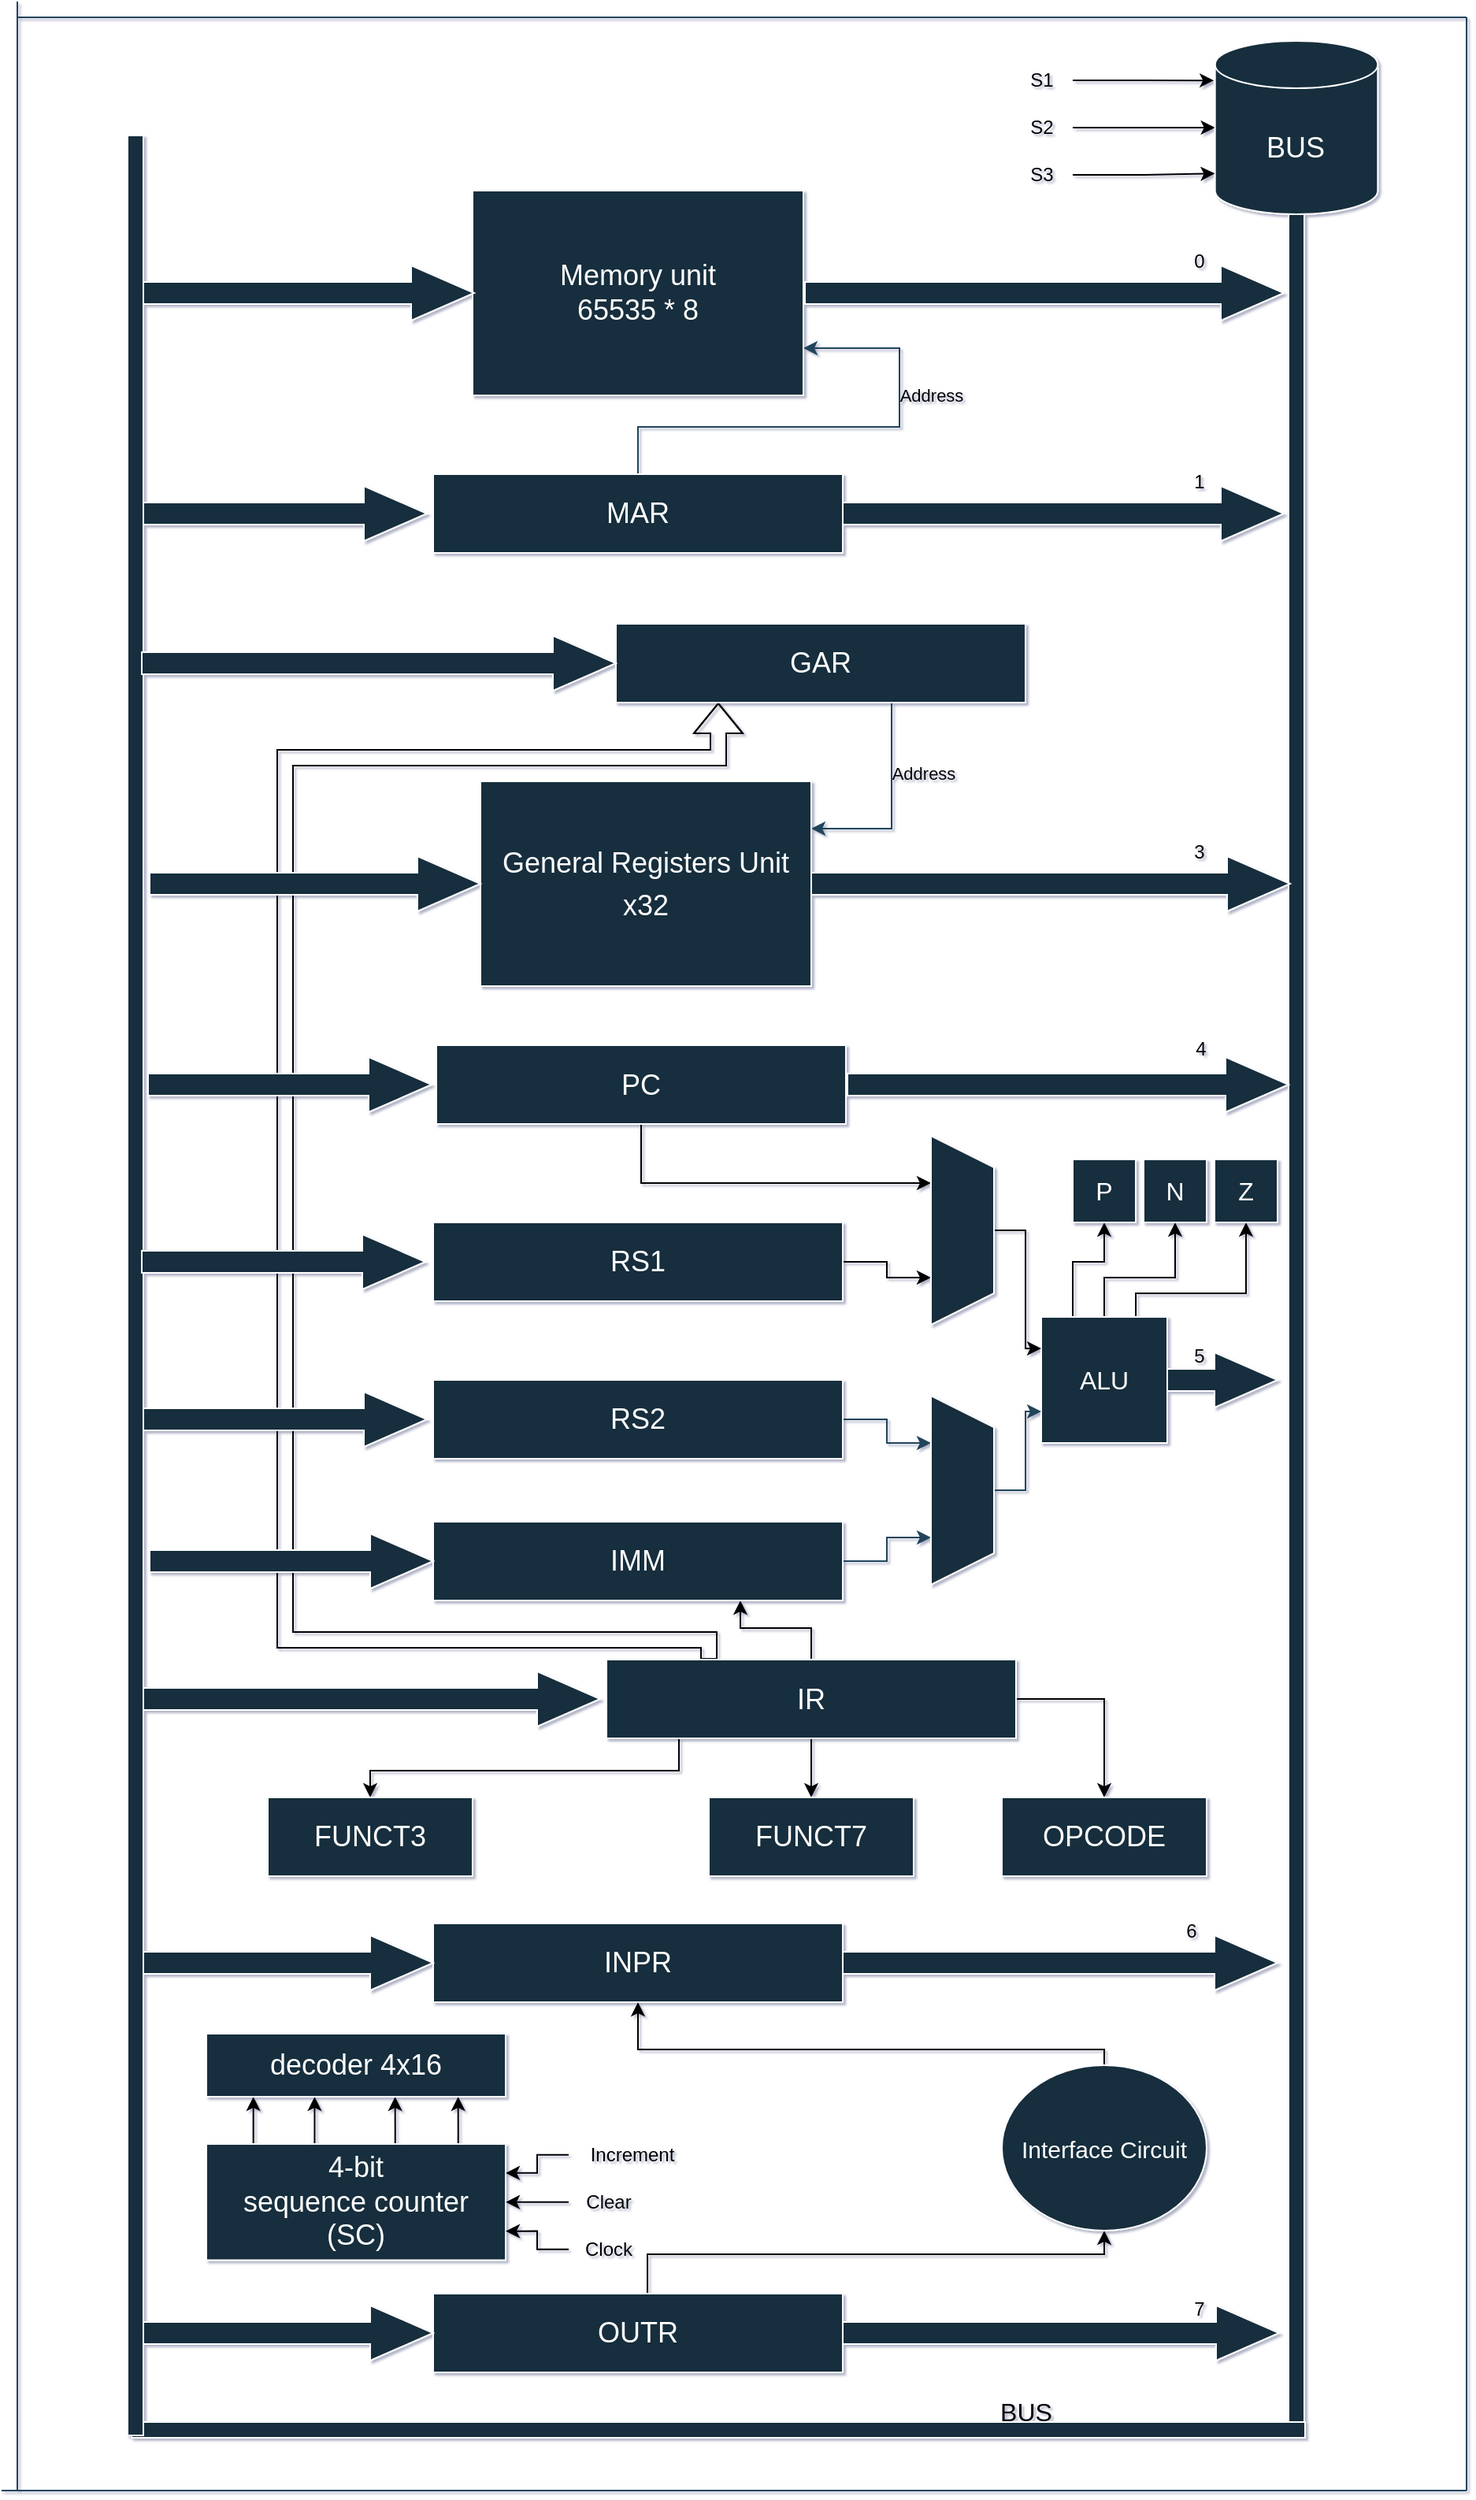 <mxfile version="27.0.6">
  <diagram name="Page-1" id="zMtw91ButQq-_RUwULKP">
    <mxGraphModel dx="2084" dy="1124" grid="1" gridSize="10" guides="1" tooltips="1" connect="1" arrows="1" fold="1" page="1" pageScale="1" pageWidth="827" pageHeight="1169" background="light-dark(#FFFFFF,#000000)" math="0" shadow="1" adaptiveColors="simple">
      <root>
        <mxCell id="0" />
        <mxCell id="1" parent="0" />
        <mxCell id="3Xr7Yztr4hI3ZwO242Rs-13" value="&lt;font style=&quot;font-size: 18px;&quot;&gt;Memory unit&lt;/font&gt;&lt;div&gt;&lt;font style=&quot;font-size: 18px;&quot;&gt;65535 * 8&lt;/font&gt;&lt;/div&gt;" style="rounded=0;whiteSpace=wrap;html=1;fillStyle=auto;labelBackgroundColor=none;fillColor=#182E3E;strokeColor=#FFFFFF;fontColor=#FFFFFF;" parent="1" vertex="1">
          <mxGeometry x="329" y="120" width="210" height="130" as="geometry" />
        </mxCell>
        <mxCell id="3Xr7Yztr4hI3ZwO242Rs-69" value="" style="edgeStyle=orthogonalEdgeStyle;rounded=0;orthogonalLoop=1;jettySize=auto;html=1;labelBackgroundColor=none;fontColor=default;strokeColor=#23445D;" parent="1" source="3Xr7Yztr4hI3ZwO242Rs-14" target="3Xr7Yztr4hI3ZwO242Rs-13" edge="1">
          <mxGeometry relative="1" as="geometry">
            <Array as="points">
              <mxPoint x="434" y="270" />
              <mxPoint x="600" y="270" />
              <mxPoint x="600" y="220" />
            </Array>
          </mxGeometry>
        </mxCell>
        <mxCell id="3Xr7Yztr4hI3ZwO242Rs-70" value="Address" style="edgeLabel;html=1;align=center;verticalAlign=middle;resizable=0;points=[];labelBackgroundColor=none;rounded=0;fontColor=light-dark(#000000, #121212);" parent="3Xr7Yztr4hI3ZwO242Rs-69" vertex="1" connectable="0">
          <mxGeometry x="0.455" y="2" relative="1" as="geometry">
            <mxPoint x="22" y="7" as="offset" />
          </mxGeometry>
        </mxCell>
        <mxCell id="3Xr7Yztr4hI3ZwO242Rs-14" value="&lt;font style=&quot;font-size: 18px;&quot;&gt;MAR&lt;/font&gt;" style="rounded=0;whiteSpace=wrap;html=1;labelBackgroundColor=none;fillColor=#182E3E;strokeColor=#FFFFFF;fontColor=#FFFFFF;" parent="1" vertex="1">
          <mxGeometry x="304" y="300" width="260" height="50" as="geometry" />
        </mxCell>
        <mxCell id="axf-uOj5ak__-VpBUpMi-20" style="edgeStyle=orthogonalEdgeStyle;rounded=0;orthogonalLoop=1;jettySize=auto;html=1;entryX=0.25;entryY=1;entryDx=0;entryDy=0;" parent="1" source="3Xr7Yztr4hI3ZwO242Rs-17" target="axf-uOj5ak__-VpBUpMi-19" edge="1">
          <mxGeometry relative="1" as="geometry">
            <Array as="points">
              <mxPoint x="436" y="750" />
            </Array>
          </mxGeometry>
        </mxCell>
        <mxCell id="3Xr7Yztr4hI3ZwO242Rs-17" value="&lt;font style=&quot;font-size: 18px;&quot;&gt;PC&lt;/font&gt;" style="rounded=0;whiteSpace=wrap;html=1;labelBackgroundColor=none;fillColor=#182E3E;strokeColor=#FFFFFF;fontColor=#FFFFFF;" parent="1" vertex="1">
          <mxGeometry x="306" y="662.5" width="260" height="50" as="geometry" />
        </mxCell>
        <mxCell id="ulZsRQke4o-UjUVJtsJr-6" style="edgeStyle=orthogonalEdgeStyle;rounded=0;orthogonalLoop=1;jettySize=auto;html=1;entryX=0.5;entryY=0;entryDx=0;entryDy=0;" edge="1" parent="1" source="3Xr7Yztr4hI3ZwO242Rs-18" target="axf-uOj5ak__-VpBUpMi-10">
          <mxGeometry relative="1" as="geometry">
            <Array as="points">
              <mxPoint x="730" y="1077" />
            </Array>
          </mxGeometry>
        </mxCell>
        <mxCell id="ulZsRQke4o-UjUVJtsJr-7" style="edgeStyle=orthogonalEdgeStyle;rounded=0;orthogonalLoop=1;jettySize=auto;html=1;entryX=0.5;entryY=0;entryDx=0;entryDy=0;" edge="1" parent="1" source="3Xr7Yztr4hI3ZwO242Rs-18" target="axf-uOj5ak__-VpBUpMi-16">
          <mxGeometry relative="1" as="geometry" />
        </mxCell>
        <mxCell id="ulZsRQke4o-UjUVJtsJr-8" style="edgeStyle=orthogonalEdgeStyle;rounded=0;orthogonalLoop=1;jettySize=auto;html=1;entryX=0.5;entryY=0;entryDx=0;entryDy=0;" edge="1" parent="1" source="3Xr7Yztr4hI3ZwO242Rs-18" target="axf-uOj5ak__-VpBUpMi-13">
          <mxGeometry relative="1" as="geometry">
            <Array as="points">
              <mxPoint x="460" y="1123" />
              <mxPoint x="264" y="1123" />
            </Array>
          </mxGeometry>
        </mxCell>
        <mxCell id="ulZsRQke4o-UjUVJtsJr-9" style="edgeStyle=orthogonalEdgeStyle;shape=flexArrow;rounded=0;orthogonalLoop=1;jettySize=auto;html=1;exitX=0.25;exitY=0;exitDx=0;exitDy=0;entryX=0.25;entryY=1;entryDx=0;entryDy=0;" edge="1" parent="1" source="3Xr7Yztr4hI3ZwO242Rs-18" target="3Xr7Yztr4hI3ZwO242Rs-19">
          <mxGeometry relative="1" as="geometry">
            <Array as="points">
              <mxPoint x="479" y="1040" />
              <mxPoint x="210" y="1040" />
              <mxPoint x="210" y="480" />
              <mxPoint x="485" y="480" />
            </Array>
          </mxGeometry>
        </mxCell>
        <mxCell id="ulZsRQke4o-UjUVJtsJr-10" style="edgeStyle=orthogonalEdgeStyle;rounded=0;orthogonalLoop=1;jettySize=auto;html=1;entryX=0.75;entryY=1;entryDx=0;entryDy=0;" edge="1" parent="1" source="3Xr7Yztr4hI3ZwO242Rs-18" target="3Xr7Yztr4hI3ZwO242Rs-28">
          <mxGeometry relative="1" as="geometry" />
        </mxCell>
        <mxCell id="3Xr7Yztr4hI3ZwO242Rs-18" value="&lt;font style=&quot;font-size: 18px;&quot;&gt;IR&lt;/font&gt;" style="rounded=0;whiteSpace=wrap;html=1;labelBackgroundColor=none;fillColor=#182E3E;strokeColor=#FFFFFF;fontColor=#FFFFFF;" parent="1" vertex="1">
          <mxGeometry x="414" y="1052.5" width="260" height="50" as="geometry" />
        </mxCell>
        <mxCell id="3Xr7Yztr4hI3ZwO242Rs-71" value="" style="edgeStyle=orthogonalEdgeStyle;rounded=0;orthogonalLoop=1;jettySize=auto;html=1;labelBackgroundColor=none;fontColor=default;strokeColor=#23445D;" parent="1" source="3Xr7Yztr4hI3ZwO242Rs-19" target="3Xr7Yztr4hI3ZwO242Rs-20" edge="1">
          <mxGeometry relative="1" as="geometry">
            <Array as="points">
              <mxPoint x="595" y="525" />
            </Array>
          </mxGeometry>
        </mxCell>
        <mxCell id="3Xr7Yztr4hI3ZwO242Rs-72" value="Address" style="edgeLabel;html=1;align=center;verticalAlign=middle;resizable=0;points=[];labelBackgroundColor=none;rounded=0;fontColor=light-dark(#000000, #121212);" parent="3Xr7Yztr4hI3ZwO242Rs-71" vertex="1" connectable="0">
          <mxGeometry x="0.417" y="-2" relative="1" as="geometry">
            <mxPoint x="33" y="-33" as="offset" />
          </mxGeometry>
        </mxCell>
        <mxCell id="3Xr7Yztr4hI3ZwO242Rs-19" value="&lt;span style=&quot;font-size: 18px;&quot;&gt;GAR&lt;/span&gt;" style="rounded=0;whiteSpace=wrap;html=1;labelBackgroundColor=none;fillColor=#182E3E;strokeColor=#FFFFFF;fontColor=#FFFFFF;" parent="1" vertex="1">
          <mxGeometry x="420" y="395" width="260" height="50" as="geometry" />
        </mxCell>
        <mxCell id="3Xr7Yztr4hI3ZwO242Rs-20" value="&lt;div style=&quot;line-height: 150%;&quot;&gt;&lt;span style=&quot;font-size: 18px; line-height: 150%;&quot;&gt;General Registers Unit&lt;/span&gt;&lt;div&gt;&lt;span style=&quot;font-size: 18px; line-height: 150%;&quot;&gt;x32&lt;/span&gt;&lt;/div&gt;&lt;/div&gt;" style="rounded=0;whiteSpace=wrap;html=1;fillStyle=auto;labelBackgroundColor=none;fillColor=#182E3E;strokeColor=#FFFFFF;fontColor=#FFFFFF;" parent="1" vertex="1">
          <mxGeometry x="334" y="495" width="210" height="130" as="geometry" />
        </mxCell>
        <mxCell id="axf-uOj5ak__-VpBUpMi-21" style="edgeStyle=orthogonalEdgeStyle;rounded=0;orthogonalLoop=1;jettySize=auto;html=1;entryX=0.75;entryY=1;entryDx=0;entryDy=0;" parent="1" source="3Xr7Yztr4hI3ZwO242Rs-26" target="axf-uOj5ak__-VpBUpMi-19" edge="1">
          <mxGeometry relative="1" as="geometry" />
        </mxCell>
        <mxCell id="3Xr7Yztr4hI3ZwO242Rs-26" value="&lt;font style=&quot;font-size: 18px;&quot;&gt;RS1&lt;/font&gt;" style="rounded=0;whiteSpace=wrap;html=1;labelBackgroundColor=none;fillColor=#182E3E;strokeColor=#FFFFFF;fontColor=#FFFFFF;" parent="1" vertex="1">
          <mxGeometry x="304" y="775" width="260" height="50" as="geometry" />
        </mxCell>
        <mxCell id="3Xr7Yztr4hI3ZwO242Rs-38" style="edgeStyle=orthogonalEdgeStyle;rounded=0;orthogonalLoop=1;jettySize=auto;html=1;entryX=0.25;entryY=1;entryDx=0;entryDy=0;labelBackgroundColor=none;fontColor=default;strokeColor=#23445D;" parent="1" source="3Xr7Yztr4hI3ZwO242Rs-27" target="3Xr7Yztr4hI3ZwO242Rs-34" edge="1">
          <mxGeometry relative="1" as="geometry" />
        </mxCell>
        <mxCell id="3Xr7Yztr4hI3ZwO242Rs-27" value="&lt;font style=&quot;font-size: 18px;&quot;&gt;RS2&lt;/font&gt;" style="rounded=0;whiteSpace=wrap;html=1;labelBackgroundColor=none;fillColor=#182E3E;strokeColor=#FFFFFF;fontColor=#FFFFFF;" parent="1" vertex="1">
          <mxGeometry x="304" y="875" width="260" height="50" as="geometry" />
        </mxCell>
        <mxCell id="3Xr7Yztr4hI3ZwO242Rs-37" style="edgeStyle=orthogonalEdgeStyle;rounded=0;orthogonalLoop=1;jettySize=auto;html=1;entryX=0.75;entryY=1;entryDx=0;entryDy=0;labelBackgroundColor=none;fontColor=default;strokeColor=#23445D;" parent="1" source="3Xr7Yztr4hI3ZwO242Rs-28" target="3Xr7Yztr4hI3ZwO242Rs-34" edge="1">
          <mxGeometry relative="1" as="geometry" />
        </mxCell>
        <mxCell id="3Xr7Yztr4hI3ZwO242Rs-28" value="&lt;font style=&quot;font-size: 18px;&quot;&gt;IMM&lt;/font&gt;" style="rounded=0;whiteSpace=wrap;html=1;labelBackgroundColor=none;fillColor=#182E3E;strokeColor=#FFFFFF;fontColor=#FFFFFF;" parent="1" vertex="1">
          <mxGeometry x="304" y="965" width="260" height="50" as="geometry" />
        </mxCell>
        <mxCell id="axf-uOj5ak__-VpBUpMi-23" style="edgeStyle=orthogonalEdgeStyle;rounded=0;orthogonalLoop=1;jettySize=auto;html=1;entryX=0.5;entryY=1;entryDx=0;entryDy=0;" parent="1" source="3Xr7Yztr4hI3ZwO242Rs-29" target="3Xr7Yztr4hI3ZwO242Rs-102" edge="1">
          <mxGeometry relative="1" as="geometry">
            <Array as="points">
              <mxPoint x="730" y="810" />
              <mxPoint x="775" y="810" />
            </Array>
          </mxGeometry>
        </mxCell>
        <mxCell id="axf-uOj5ak__-VpBUpMi-24" style="edgeStyle=orthogonalEdgeStyle;rounded=0;orthogonalLoop=1;jettySize=auto;html=1;exitX=0.25;exitY=0;exitDx=0;exitDy=0;entryX=0.5;entryY=1;entryDx=0;entryDy=0;" parent="1" source="3Xr7Yztr4hI3ZwO242Rs-29" target="3Xr7Yztr4hI3ZwO242Rs-101" edge="1">
          <mxGeometry relative="1" as="geometry">
            <Array as="points">
              <mxPoint x="710" y="800" />
              <mxPoint x="730" y="800" />
            </Array>
          </mxGeometry>
        </mxCell>
        <mxCell id="axf-uOj5ak__-VpBUpMi-25" style="edgeStyle=orthogonalEdgeStyle;rounded=0;orthogonalLoop=1;jettySize=auto;html=1;exitX=0.75;exitY=0;exitDx=0;exitDy=0;entryX=0.5;entryY=1;entryDx=0;entryDy=0;" parent="1" source="3Xr7Yztr4hI3ZwO242Rs-29" target="3Xr7Yztr4hI3ZwO242Rs-103" edge="1">
          <mxGeometry relative="1" as="geometry">
            <Array as="points">
              <mxPoint x="750" y="820" />
              <mxPoint x="820" y="820" />
            </Array>
          </mxGeometry>
        </mxCell>
        <mxCell id="3Xr7Yztr4hI3ZwO242Rs-29" value="&lt;font style=&quot;font-size: 16px;&quot;&gt;ALU&lt;/font&gt;" style="whiteSpace=wrap;html=1;aspect=fixed;labelBackgroundColor=none;rounded=0;fillColor=#182E3E;strokeColor=#FFFFFF;fontColor=#FFFFFF;" parent="1" vertex="1">
          <mxGeometry x="690" y="835" width="80" height="80" as="geometry" />
        </mxCell>
        <mxCell id="3Xr7Yztr4hI3ZwO242Rs-35" style="edgeStyle=orthogonalEdgeStyle;rounded=0;orthogonalLoop=1;jettySize=auto;html=1;entryX=0;entryY=0.75;entryDx=0;entryDy=0;labelBackgroundColor=none;fontColor=default;strokeColor=#23445D;" parent="1" source="3Xr7Yztr4hI3ZwO242Rs-34" target="3Xr7Yztr4hI3ZwO242Rs-29" edge="1">
          <mxGeometry relative="1" as="geometry" />
        </mxCell>
        <mxCell id="3Xr7Yztr4hI3ZwO242Rs-34" value="" style="shape=trapezoid;perimeter=trapezoidPerimeter;whiteSpace=wrap;html=1;fixedSize=1;rotation=90;labelBackgroundColor=none;rounded=0;fillColor=#182E3E;strokeColor=#FFFFFF;fontColor=#FFFFFF;" parent="1" vertex="1">
          <mxGeometry x="580" y="925" width="120" height="40" as="geometry" />
        </mxCell>
        <mxCell id="3Xr7Yztr4hI3ZwO242Rs-50" value="" style="html=1;points=[[0,0,0,0,5],[0,1,0,0,-5],[1,0,0,0,5],[1,1,0,0,-5]];perimeter=orthogonalPerimeter;outlineConnect=0;targetShapes=umlLifeline;portConstraint=eastwest;newEdgeStyle={&quot;curved&quot;:0,&quot;rounded&quot;:0};labelBackgroundColor=none;rounded=0;fillColor=#182E3E;strokeColor=#FFFFFF;fontColor=#FFFFFF;" parent="1" vertex="1">
          <mxGeometry x="847" y="80" width="10" height="1460" as="geometry" />
        </mxCell>
        <mxCell id="3Xr7Yztr4hI3ZwO242Rs-53" value="" style="html=1;points=[[0,0,0,0,5],[0,1,0,0,-5],[1,0,0,0,5],[1,1,0,0,-5]];perimeter=orthogonalPerimeter;outlineConnect=0;targetShapes=umlLifeline;portConstraint=eastwest;newEdgeStyle={&quot;curved&quot;:0,&quot;rounded&quot;:0};rotation=90;labelBackgroundColor=none;rounded=0;fillColor=#182E3E;strokeColor=#FFFFFF;fontColor=#FFFFFF;" parent="1" vertex="1">
          <mxGeometry x="480" y="1169" width="10" height="745" as="geometry" />
        </mxCell>
        <mxCell id="3Xr7Yztr4hI3ZwO242Rs-54" value="" style="html=1;points=[[0,0,0,0,5],[0,1,0,0,-5],[1,0,0,0,5],[1,1,0,0,-5]];perimeter=orthogonalPerimeter;outlineConnect=0;targetShapes=umlLifeline;portConstraint=eastwest;newEdgeStyle={&quot;curved&quot;:0,&quot;rounded&quot;:0};labelBackgroundColor=none;rounded=0;fillColor=#182E3E;strokeColor=#FFFFFF;fontColor=#FFFFFF;" parent="1" vertex="1">
          <mxGeometry x="110" y="85" width="10" height="1460" as="geometry" />
        </mxCell>
        <mxCell id="3Xr7Yztr4hI3ZwO242Rs-59" value="" style="html=1;shadow=0;dashed=0;align=center;verticalAlign=middle;shape=mxgraph.arrows2.arrow;dy=0.6;dx=40;notch=0;labelBackgroundColor=none;rounded=0;fillColor=#182E3E;strokeColor=#FFFFFF;fontColor=#FFFFFF;" parent="1" vertex="1">
          <mxGeometry x="564" y="307.5" width="280" height="35" as="geometry" />
        </mxCell>
        <mxCell id="3Xr7Yztr4hI3ZwO242Rs-60" value="" style="html=1;shadow=0;dashed=0;align=center;verticalAlign=middle;shape=mxgraph.arrows2.arrow;dy=0.6;dx=40;notch=0;labelBackgroundColor=none;rounded=0;fillColor=#182E3E;strokeColor=#FFFFFF;fontColor=#FFFFFF;" parent="1" vertex="1">
          <mxGeometry x="567" y="670" width="280" height="35" as="geometry" />
        </mxCell>
        <mxCell id="3Xr7Yztr4hI3ZwO242Rs-63" value="" style="html=1;shadow=0;dashed=0;align=center;verticalAlign=middle;shape=mxgraph.arrows2.arrow;dy=0.6;dx=40;notch=0;textShadow=0;labelBackgroundColor=none;rounded=0;fillColor=#182E3E;strokeColor=#FFFFFF;fontColor=#FFFFFF;" parent="1" vertex="1">
          <mxGeometry x="544" y="542.5" width="304" height="35" as="geometry" />
        </mxCell>
        <mxCell id="3Xr7Yztr4hI3ZwO242Rs-64" value="" style="html=1;shadow=0;dashed=0;align=center;verticalAlign=middle;shape=mxgraph.arrows2.arrow;dy=0.6;dx=40;notch=0;labelBackgroundColor=none;rounded=0;fillColor=#182E3E;strokeColor=#FFFFFF;fontColor=#FFFFFF;" parent="1" vertex="1">
          <mxGeometry x="540" y="167.5" width="304" height="35" as="geometry" />
        </mxCell>
        <mxCell id="3Xr7Yztr4hI3ZwO242Rs-68" value="" style="html=1;shadow=0;dashed=0;align=center;verticalAlign=middle;shape=mxgraph.arrows2.arrow;dy=0.6;dx=40;notch=0;textShadow=0;labelBackgroundColor=none;rounded=0;fillColor=#182E3E;strokeColor=#FFFFFF;fontColor=#FFFFFF;" parent="1" vertex="1">
          <mxGeometry x="770" y="857.5" width="70" height="35" as="geometry" />
        </mxCell>
        <mxCell id="3Xr7Yztr4hI3ZwO242Rs-73" value="" style="html=1;shadow=0;dashed=0;align=center;verticalAlign=middle;shape=mxgraph.arrows2.arrow;dy=0.6;dx=40;notch=0;labelBackgroundColor=none;rounded=0;fillColor=#182E3E;strokeColor=#FFFFFF;fontColor=#FFFFFF;" parent="1" vertex="1">
          <mxGeometry x="120" y="167.5" width="210" height="35" as="geometry" />
        </mxCell>
        <mxCell id="3Xr7Yztr4hI3ZwO242Rs-74" value="" style="html=1;shadow=0;dashed=0;align=center;verticalAlign=middle;shape=mxgraph.arrows2.arrow;dy=0.6;dx=40;notch=0;labelBackgroundColor=none;rounded=0;fillColor=#182E3E;strokeColor=#FFFFFF;fontColor=#FFFFFF;" parent="1" vertex="1">
          <mxGeometry x="120" y="307.5" width="180" height="35" as="geometry" />
        </mxCell>
        <mxCell id="3Xr7Yztr4hI3ZwO242Rs-75" value="" style="html=1;shadow=0;dashed=0;align=center;verticalAlign=middle;shape=mxgraph.arrows2.arrow;dy=0.6;dx=40;notch=0;labelBackgroundColor=none;rounded=0;fillColor=#182E3E;strokeColor=#FFFFFF;fontColor=#FFFFFF;" parent="1" vertex="1">
          <mxGeometry x="123" y="670" width="180" height="35" as="geometry" />
        </mxCell>
        <mxCell id="3Xr7Yztr4hI3ZwO242Rs-76" value="" style="html=1;shadow=0;dashed=0;align=center;verticalAlign=middle;shape=mxgraph.arrows2.arrow;dy=0.6;dx=40;notch=0;labelBackgroundColor=none;rounded=0;fillColor=#182E3E;strokeColor=#FFFFFF;fontColor=#FFFFFF;" parent="1" vertex="1">
          <mxGeometry x="120" y="1060" width="290" height="35" as="geometry" />
        </mxCell>
        <mxCell id="3Xr7Yztr4hI3ZwO242Rs-77" value="" style="html=1;shadow=0;dashed=0;align=center;verticalAlign=middle;shape=mxgraph.arrows2.arrow;dy=0.6;dx=40;notch=0;labelBackgroundColor=none;rounded=0;fillColor=#182E3E;strokeColor=#FFFFFF;fontColor=#FFFFFF;" parent="1" vertex="1">
          <mxGeometry x="119" y="402.5" width="301" height="35" as="geometry" />
        </mxCell>
        <mxCell id="3Xr7Yztr4hI3ZwO242Rs-78" value="" style="html=1;shadow=0;dashed=0;align=center;verticalAlign=middle;shape=mxgraph.arrows2.arrow;dy=0.6;dx=40;notch=0;labelBackgroundColor=none;rounded=0;fillColor=#182E3E;strokeColor=#FFFFFF;fontColor=#FFFFFF;" parent="1" vertex="1">
          <mxGeometry x="124" y="542.5" width="210" height="35" as="geometry" />
        </mxCell>
        <mxCell id="3Xr7Yztr4hI3ZwO242Rs-79" value="" style="html=1;shadow=0;dashed=0;align=center;verticalAlign=middle;shape=mxgraph.arrows2.arrow;dy=0.6;dx=40;notch=0;labelBackgroundColor=none;rounded=0;fillColor=#182E3E;strokeColor=#FFFFFF;fontColor=#FFFFFF;" parent="1" vertex="1">
          <mxGeometry x="119" y="782.5" width="180" height="35" as="geometry" />
        </mxCell>
        <mxCell id="3Xr7Yztr4hI3ZwO242Rs-80" value="" style="html=1;shadow=0;dashed=0;align=center;verticalAlign=middle;shape=mxgraph.arrows2.arrow;dy=0.6;dx=40;notch=0;labelBackgroundColor=none;rounded=0;fillColor=#182E3E;strokeColor=#FFFFFF;fontColor=#FFFFFF;" parent="1" vertex="1">
          <mxGeometry x="120" y="882.5" width="180" height="35" as="geometry" />
        </mxCell>
        <mxCell id="3Xr7Yztr4hI3ZwO242Rs-81" value="" style="html=1;shadow=0;dashed=0;align=center;verticalAlign=middle;shape=mxgraph.arrows2.arrow;dy=0.6;dx=40;notch=0;labelBackgroundColor=none;rounded=0;fillColor=#182E3E;strokeColor=#FFFFFF;fontColor=#FFFFFF;" parent="1" vertex="1">
          <mxGeometry x="124" y="972.5" width="180" height="35" as="geometry" />
        </mxCell>
        <mxCell id="3Xr7Yztr4hI3ZwO242Rs-83" value="0" style="text;html=1;align=center;verticalAlign=middle;resizable=0;points=[];autosize=1;strokeColor=none;fillColor=none;labelBackgroundColor=none;rounded=0;fontColor=#000000;" parent="1" vertex="1">
          <mxGeometry x="775" y="150" width="30" height="30" as="geometry" />
        </mxCell>
        <mxCell id="3Xr7Yztr4hI3ZwO242Rs-84" value="1" style="text;html=1;align=center;verticalAlign=middle;resizable=0;points=[];autosize=1;strokeColor=none;fillColor=none;labelBackgroundColor=none;rounded=0;fontColor=#000000;" parent="1" vertex="1">
          <mxGeometry x="775" y="290" width="30" height="30" as="geometry" />
        </mxCell>
        <mxCell id="3Xr7Yztr4hI3ZwO242Rs-85" value="4" style="text;html=1;align=center;verticalAlign=middle;resizable=0;points=[];autosize=1;strokeColor=none;fillColor=none;labelBackgroundColor=none;rounded=0;fontColor=#000000;" parent="1" vertex="1">
          <mxGeometry x="776" y="650" width="30" height="30" as="geometry" />
        </mxCell>
        <mxCell id="3Xr7Yztr4hI3ZwO242Rs-88" value="&lt;div&gt;3&lt;/div&gt;" style="text;html=1;align=center;verticalAlign=middle;resizable=0;points=[];autosize=1;strokeColor=none;fillColor=none;labelBackgroundColor=none;rounded=0;fontColor=#000000;" parent="1" vertex="1">
          <mxGeometry x="775" y="525" width="30" height="30" as="geometry" />
        </mxCell>
        <mxCell id="3Xr7Yztr4hI3ZwO242Rs-89" value="5" style="text;html=1;align=center;verticalAlign=middle;resizable=0;points=[];autosize=1;strokeColor=none;fillColor=none;labelBackgroundColor=none;rounded=0;fontColor=light-dark(#000000, #121212);" parent="1" vertex="1">
          <mxGeometry x="775" y="845" width="30" height="30" as="geometry" />
        </mxCell>
        <mxCell id="3Xr7Yztr4hI3ZwO242Rs-92" value="S1" style="text;html=1;align=center;verticalAlign=middle;resizable=0;points=[];autosize=1;strokeColor=none;fillColor=none;labelBackgroundColor=none;rounded=0;fontColor=#000000;" parent="1" vertex="1">
          <mxGeometry x="670" y="35" width="40" height="30" as="geometry" />
        </mxCell>
        <mxCell id="ulZsRQke4o-UjUVJtsJr-2" style="edgeStyle=orthogonalEdgeStyle;rounded=0;orthogonalLoop=1;jettySize=auto;html=1;" edge="1" parent="1" source="3Xr7Yztr4hI3ZwO242Rs-93" target="3Xr7Yztr4hI3ZwO242Rs-158">
          <mxGeometry relative="1" as="geometry" />
        </mxCell>
        <mxCell id="3Xr7Yztr4hI3ZwO242Rs-93" value="S2" style="text;html=1;align=center;verticalAlign=middle;resizable=0;points=[];autosize=1;strokeColor=none;fillColor=none;labelBackgroundColor=none;rounded=0;fontColor=#000000;" parent="1" vertex="1">
          <mxGeometry x="670" y="65" width="40" height="30" as="geometry" />
        </mxCell>
        <mxCell id="3Xr7Yztr4hI3ZwO242Rs-94" value="S3" style="text;html=1;align=center;verticalAlign=middle;resizable=0;points=[];autosize=1;strokeColor=none;fillColor=none;labelBackgroundColor=none;rounded=0;fontColor=#000000;" parent="1" vertex="1">
          <mxGeometry x="670" y="95" width="40" height="30" as="geometry" />
        </mxCell>
        <mxCell id="3Xr7Yztr4hI3ZwO242Rs-101" value="&lt;font style=&quot;font-size: 16px;&quot;&gt;P&lt;/font&gt;" style="whiteSpace=wrap;html=1;aspect=fixed;labelBackgroundColor=none;rounded=0;fillColor=#182E3E;strokeColor=#FFFFFF;fontColor=#FFFFFF;" parent="1" vertex="1">
          <mxGeometry x="710" y="735" width="40" height="40" as="geometry" />
        </mxCell>
        <mxCell id="3Xr7Yztr4hI3ZwO242Rs-102" value="&lt;font style=&quot;font-size: 16px;&quot;&gt;N&lt;/font&gt;" style="whiteSpace=wrap;html=1;aspect=fixed;labelBackgroundColor=none;rounded=0;fillColor=#182E3E;strokeColor=#FFFFFF;fontColor=#FFFFFF;" parent="1" vertex="1">
          <mxGeometry x="755" y="735" width="40" height="40" as="geometry" />
        </mxCell>
        <mxCell id="3Xr7Yztr4hI3ZwO242Rs-103" value="&lt;span style=&quot;font-size: 16px;&quot;&gt;Z&lt;/span&gt;" style="whiteSpace=wrap;html=1;aspect=fixed;labelBackgroundColor=none;rounded=0;fillColor=#182E3E;strokeColor=#FFFFFF;fontColor=#FFFFFF;" parent="1" vertex="1">
          <mxGeometry x="800" y="735" width="40" height="40" as="geometry" />
        </mxCell>
        <mxCell id="3Xr7Yztr4hI3ZwO242Rs-108" value="&lt;font style=&quot;font-size: 16px;&quot;&gt;BUS&lt;/font&gt;" style="text;html=1;align=center;verticalAlign=middle;resizable=0;points=[];autosize=1;strokeColor=none;fillColor=none;labelBackgroundColor=none;fontColor=light-dark(#000000, #121212);" parent="1" vertex="1">
          <mxGeometry x="650" y="1515" width="60" height="30" as="geometry" />
        </mxCell>
        <mxCell id="3Xr7Yztr4hI3ZwO242Rs-109" value="" style="endArrow=none;html=1;rounded=0;strokeColor=#23445D;" parent="1" edge="1">
          <mxGeometry width="50" height="50" relative="1" as="geometry">
            <mxPoint x="40" y="10" as="sourcePoint" />
            <mxPoint x="960" y="10" as="targetPoint" />
          </mxGeometry>
        </mxCell>
        <mxCell id="3Xr7Yztr4hI3ZwO242Rs-110" value="" style="endArrow=none;html=1;rounded=0;strokeColor=#23445D;" parent="1" edge="1">
          <mxGeometry width="50" height="50" relative="1" as="geometry">
            <mxPoint x="960" y="1580" as="sourcePoint" />
            <mxPoint x="960" y="10" as="targetPoint" />
          </mxGeometry>
        </mxCell>
        <mxCell id="3Xr7Yztr4hI3ZwO242Rs-111" value="" style="endArrow=none;html=1;rounded=0;strokeColor=#23445D;" parent="1" edge="1">
          <mxGeometry width="50" height="50" relative="1" as="geometry">
            <mxPoint x="30" y="1580" as="sourcePoint" />
            <mxPoint x="960" y="1580" as="targetPoint" />
          </mxGeometry>
        </mxCell>
        <mxCell id="3Xr7Yztr4hI3ZwO242Rs-112" value="" style="endArrow=none;html=1;rounded=0;strokeColor=#23445D;" parent="1" edge="1">
          <mxGeometry width="50" height="50" relative="1" as="geometry">
            <mxPoint x="40" y="1580" as="sourcePoint" />
            <mxPoint x="40" as="targetPoint" />
          </mxGeometry>
        </mxCell>
        <mxCell id="3Xr7Yztr4hI3ZwO242Rs-115" value="&lt;span style=&quot;font-size: 18px;&quot;&gt;INPR&lt;/span&gt;" style="rounded=0;whiteSpace=wrap;html=1;labelBackgroundColor=none;fillColor=#182E3E;strokeColor=#FFFFFF;fontColor=#FFFFFF;" parent="1" vertex="1">
          <mxGeometry x="304" y="1220" width="260" height="50" as="geometry" />
        </mxCell>
        <mxCell id="axf-uOj5ak__-VpBUpMi-8" style="edgeStyle=orthogonalEdgeStyle;rounded=0;orthogonalLoop=1;jettySize=auto;html=1;entryX=0.5;entryY=1;entryDx=0;entryDy=0;" parent="1" source="3Xr7Yztr4hI3ZwO242Rs-116" target="3Xr7Yztr4hI3ZwO242Rs-131" edge="1">
          <mxGeometry relative="1" as="geometry">
            <Array as="points">
              <mxPoint x="440" y="1430" />
              <mxPoint x="730" y="1430" />
            </Array>
          </mxGeometry>
        </mxCell>
        <mxCell id="3Xr7Yztr4hI3ZwO242Rs-116" value="&lt;font style=&quot;font-size: 18px;&quot;&gt;OUTR&lt;/font&gt;" style="rounded=0;whiteSpace=wrap;html=1;labelBackgroundColor=none;fillColor=#182E3E;strokeColor=#FFFFFF;fontColor=#FFFFFF;" parent="1" vertex="1">
          <mxGeometry x="304" y="1455" width="260" height="50" as="geometry" />
        </mxCell>
        <mxCell id="3Xr7Yztr4hI3ZwO242Rs-117" value="" style="html=1;shadow=0;dashed=0;align=center;verticalAlign=middle;shape=mxgraph.arrows2.arrow;dy=0.6;dx=40;notch=0;labelBackgroundColor=none;rounded=0;fillColor=#182E3E;strokeColor=#FFFFFF;fontColor=#FFFFFF;" parent="1" vertex="1">
          <mxGeometry x="564" y="1227.5" width="276" height="35" as="geometry" />
        </mxCell>
        <mxCell id="3Xr7Yztr4hI3ZwO242Rs-119" value="" style="html=1;shadow=0;dashed=0;align=center;verticalAlign=middle;shape=mxgraph.arrows2.arrow;dy=0.6;dx=40;notch=0;labelBackgroundColor=none;rounded=0;fillColor=#182E3E;strokeColor=#FFFFFF;fontColor=#FFFFFF;" parent="1" vertex="1">
          <mxGeometry x="120" y="1227.5" width="184" height="35" as="geometry" />
        </mxCell>
        <mxCell id="3Xr7Yztr4hI3ZwO242Rs-120" value="" style="html=1;shadow=0;dashed=0;align=center;verticalAlign=middle;shape=mxgraph.arrows2.arrow;dy=0.6;dx=40;notch=0;labelBackgroundColor=none;rounded=0;fillColor=#182E3E;strokeColor=#FFFFFF;fontColor=#FFFFFF;" parent="1" vertex="1">
          <mxGeometry x="120" y="1462.5" width="184" height="35" as="geometry" />
        </mxCell>
        <mxCell id="3Xr7Yztr4hI3ZwO242Rs-121" value="6" style="text;html=1;align=center;verticalAlign=middle;resizable=0;points=[];autosize=1;strokeColor=none;fillColor=none;labelBackgroundColor=none;rounded=0;fontColor=light-dark(#000000, #121212);" parent="1" vertex="1">
          <mxGeometry x="770.34" y="1210" width="30" height="30" as="geometry" />
        </mxCell>
        <mxCell id="axf-uOj5ak__-VpBUpMi-7" style="edgeStyle=orthogonalEdgeStyle;rounded=0;orthogonalLoop=1;jettySize=auto;html=1;entryX=0.5;entryY=1;entryDx=0;entryDy=0;" parent="1" source="3Xr7Yztr4hI3ZwO242Rs-131" target="3Xr7Yztr4hI3ZwO242Rs-115" edge="1">
          <mxGeometry relative="1" as="geometry">
            <Array as="points">
              <mxPoint x="434" y="1300" />
            </Array>
          </mxGeometry>
        </mxCell>
        <mxCell id="3Xr7Yztr4hI3ZwO242Rs-131" value="&lt;font style=&quot;font-size: 15px;&quot;&gt;Interface Circuit&lt;/font&gt;" style="ellipse;whiteSpace=wrap;html=1;strokeColor=#FFFFFF;fontColor=#FFFFFF;fillColor=#182E3E;" parent="1" vertex="1">
          <mxGeometry x="665" y="1310" width="130" height="105" as="geometry" />
        </mxCell>
        <mxCell id="3Xr7Yztr4hI3ZwO242Rs-134" value="" style="html=1;shadow=0;dashed=0;align=center;verticalAlign=middle;shape=mxgraph.arrows2.arrow;dy=0.6;dx=40;notch=0;labelBackgroundColor=none;rounded=0;fillColor=#182E3E;strokeColor=#FFFFFF;fontColor=#FFFFFF;" parent="1" vertex="1">
          <mxGeometry x="564" y="1462.5" width="277" height="35" as="geometry" />
        </mxCell>
        <mxCell id="3Xr7Yztr4hI3ZwO242Rs-140" value="7" style="text;html=1;align=center;verticalAlign=middle;resizable=0;points=[];autosize=1;strokeColor=none;fillColor=none;labelBackgroundColor=none;rounded=0;fontColor=light-dark(#000000, #121212);" parent="1" vertex="1">
          <mxGeometry x="775" y="1450" width="30" height="30" as="geometry" />
        </mxCell>
        <mxCell id="3Xr7Yztr4hI3ZwO242Rs-158" value="&lt;font style=&quot;font-size: 18px;&quot;&gt;BUS&lt;/font&gt;" style="shape=cylinder3;whiteSpace=wrap;html=1;boundedLbl=1;backgroundOutline=1;size=15;strokeColor=#FFFFFF;fontColor=#FFFFFF;fillColor=#182E3E;" parent="1" vertex="1">
          <mxGeometry x="800.34" y="25" width="103.31" height="110" as="geometry" />
        </mxCell>
        <mxCell id="axf-uOj5ak__-VpBUpMi-10" value="&lt;span style=&quot;font-size: 18px;&quot;&gt;OPCODE&lt;/span&gt;" style="rounded=0;whiteSpace=wrap;html=1;labelBackgroundColor=none;fillColor=#182E3E;strokeColor=#FFFFFF;fontColor=#FFFFFF;" parent="1" vertex="1">
          <mxGeometry x="665" y="1140" width="130" height="50" as="geometry" />
        </mxCell>
        <mxCell id="axf-uOj5ak__-VpBUpMi-13" value="&lt;span style=&quot;font-size: 18px;&quot;&gt;FUNCT3&lt;/span&gt;" style="rounded=0;whiteSpace=wrap;html=1;labelBackgroundColor=none;fillColor=#182E3E;strokeColor=#FFFFFF;fontColor=#FFFFFF;" parent="1" vertex="1">
          <mxGeometry x="199" y="1140" width="130" height="50" as="geometry" />
        </mxCell>
        <mxCell id="axf-uOj5ak__-VpBUpMi-16" value="&lt;span style=&quot;font-size: 18px;&quot;&gt;FUNCT7&lt;/span&gt;" style="rounded=0;whiteSpace=wrap;html=1;labelBackgroundColor=none;fillColor=#182E3E;strokeColor=#FFFFFF;fontColor=#FFFFFF;" parent="1" vertex="1">
          <mxGeometry x="479" y="1140" width="130" height="50" as="geometry" />
        </mxCell>
        <mxCell id="axf-uOj5ak__-VpBUpMi-22" style="edgeStyle=orthogonalEdgeStyle;rounded=0;orthogonalLoop=1;jettySize=auto;html=1;entryX=0;entryY=0.25;entryDx=0;entryDy=0;" parent="1" source="axf-uOj5ak__-VpBUpMi-19" target="3Xr7Yztr4hI3ZwO242Rs-29" edge="1">
          <mxGeometry relative="1" as="geometry" />
        </mxCell>
        <mxCell id="axf-uOj5ak__-VpBUpMi-19" value="" style="shape=trapezoid;perimeter=trapezoidPerimeter;whiteSpace=wrap;html=1;fixedSize=1;rotation=90;labelBackgroundColor=none;rounded=0;fillColor=#182E3E;strokeColor=#FFFFFF;fontColor=#FFFFFF;" parent="1" vertex="1">
          <mxGeometry x="580" y="760" width="120" height="40" as="geometry" />
        </mxCell>
        <mxCell id="ulZsRQke4o-UjUVJtsJr-4" style="edgeStyle=orthogonalEdgeStyle;rounded=0;orthogonalLoop=1;jettySize=auto;html=1;entryX=-0.007;entryY=0.228;entryDx=0;entryDy=0;entryPerimeter=0;" edge="1" parent="1" source="3Xr7Yztr4hI3ZwO242Rs-92" target="3Xr7Yztr4hI3ZwO242Rs-158">
          <mxGeometry relative="1" as="geometry" />
        </mxCell>
        <mxCell id="ulZsRQke4o-UjUVJtsJr-5" style="edgeStyle=orthogonalEdgeStyle;rounded=0;orthogonalLoop=1;jettySize=auto;html=1;entryX=-0.001;entryY=0.765;entryDx=0;entryDy=0;entryPerimeter=0;" edge="1" parent="1" source="3Xr7Yztr4hI3ZwO242Rs-94" target="3Xr7Yztr4hI3ZwO242Rs-158">
          <mxGeometry relative="1" as="geometry" />
        </mxCell>
        <mxCell id="ulZsRQke4o-UjUVJtsJr-25" style="edgeStyle=orthogonalEdgeStyle;rounded=0;orthogonalLoop=1;jettySize=auto;html=1;" edge="1" parent="1">
          <mxGeometry relative="1" as="geometry">
            <mxPoint x="228.73" y="1330.01" as="targetPoint" />
            <mxPoint x="228.73" y="1360.01" as="sourcePoint" />
          </mxGeometry>
        </mxCell>
        <mxCell id="ulZsRQke4o-UjUVJtsJr-26" style="edgeStyle=orthogonalEdgeStyle;rounded=0;orthogonalLoop=1;jettySize=auto;html=1;" edge="1" parent="1">
          <mxGeometry relative="1" as="geometry">
            <mxPoint x="189.83" y="1330.01" as="targetPoint" />
            <mxPoint x="189.83" y="1360.01" as="sourcePoint" />
          </mxGeometry>
        </mxCell>
        <mxCell id="ulZsRQke4o-UjUVJtsJr-27" style="edgeStyle=orthogonalEdgeStyle;rounded=0;orthogonalLoop=1;jettySize=auto;html=1;exitX=0.5;exitY=0;exitDx=0;exitDy=0;" edge="1" parent="1">
          <mxGeometry relative="1" as="geometry">
            <mxPoint x="279.832" y="1330.01" as="targetPoint" />
            <mxPoint x="279.88" y="1360.01" as="sourcePoint" />
          </mxGeometry>
        </mxCell>
        <mxCell id="ulZsRQke4o-UjUVJtsJr-28" style="edgeStyle=orthogonalEdgeStyle;rounded=0;orthogonalLoop=1;jettySize=auto;html=1;exitX=0.5;exitY=0;exitDx=0;exitDy=0;" edge="1" parent="1">
          <mxGeometry relative="1" as="geometry">
            <mxPoint x="319.833" y="1330.01" as="targetPoint" />
            <mxPoint x="319.89" y="1360.01" as="sourcePoint" />
          </mxGeometry>
        </mxCell>
        <mxCell id="ulZsRQke4o-UjUVJtsJr-12" value="&lt;span style=&quot;font-size: 18px;&quot;&gt;4-bit&lt;/span&gt;&lt;div&gt;&lt;span style=&quot;font-size: 18px;&quot;&gt;sequence counter&lt;/span&gt;&lt;/div&gt;&lt;div&gt;&lt;span style=&quot;font-size: 18px;&quot;&gt;(SC)&lt;/span&gt;&lt;/div&gt;" style="rounded=0;whiteSpace=wrap;html=1;fillStyle=auto;labelBackgroundColor=none;fillColor=#182E3E;strokeColor=#FFFFFF;fontColor=#FFFFFF;" vertex="1" parent="1">
          <mxGeometry x="160" y="1360.01" width="190" height="73.75" as="geometry" />
        </mxCell>
        <mxCell id="ulZsRQke4o-UjUVJtsJr-21" style="edgeStyle=orthogonalEdgeStyle;rounded=0;orthogonalLoop=1;jettySize=auto;html=1;entryX=1;entryY=0.25;entryDx=0;entryDy=0;" edge="1" parent="1" source="ulZsRQke4o-UjUVJtsJr-15" target="ulZsRQke4o-UjUVJtsJr-12">
          <mxGeometry relative="1" as="geometry" />
        </mxCell>
        <mxCell id="ulZsRQke4o-UjUVJtsJr-15" value="Increment" style="text;html=1;align=center;verticalAlign=middle;resizable=0;points=[];autosize=1;strokeColor=none;fillColor=none;" vertex="1" parent="1">
          <mxGeometry x="390" y="1351.88" width="80" height="30" as="geometry" />
        </mxCell>
        <mxCell id="ulZsRQke4o-UjUVJtsJr-20" style="edgeStyle=orthogonalEdgeStyle;rounded=0;orthogonalLoop=1;jettySize=auto;html=1;entryX=1;entryY=0.5;entryDx=0;entryDy=0;" edge="1" parent="1" source="ulZsRQke4o-UjUVJtsJr-16" target="ulZsRQke4o-UjUVJtsJr-12">
          <mxGeometry relative="1" as="geometry" />
        </mxCell>
        <mxCell id="ulZsRQke4o-UjUVJtsJr-16" value="Clear" style="text;html=1;align=center;verticalAlign=middle;resizable=0;points=[];autosize=1;strokeColor=none;fillColor=none;" vertex="1" parent="1">
          <mxGeometry x="390" y="1381.88" width="50" height="30" as="geometry" />
        </mxCell>
        <mxCell id="ulZsRQke4o-UjUVJtsJr-22" style="edgeStyle=orthogonalEdgeStyle;rounded=0;orthogonalLoop=1;jettySize=auto;html=1;entryX=1;entryY=0.75;entryDx=0;entryDy=0;" edge="1" parent="1" source="ulZsRQke4o-UjUVJtsJr-17" target="ulZsRQke4o-UjUVJtsJr-12">
          <mxGeometry relative="1" as="geometry" />
        </mxCell>
        <mxCell id="ulZsRQke4o-UjUVJtsJr-17" value="Clock" style="text;html=1;align=center;verticalAlign=middle;resizable=0;points=[];autosize=1;strokeColor=none;fillColor=none;" vertex="1" parent="1">
          <mxGeometry x="390" y="1411.88" width="50" height="30" as="geometry" />
        </mxCell>
        <mxCell id="ulZsRQke4o-UjUVJtsJr-30" value="&lt;span style=&quot;font-size: 18px;&quot;&gt;decoder 4x16&lt;/span&gt;" style="rounded=0;whiteSpace=wrap;html=1;labelBackgroundColor=none;fillColor=#182E3E;strokeColor=#FFFFFF;fontColor=#FFFFFF;" vertex="1" parent="1">
          <mxGeometry x="160" y="1290" width="190" height="40" as="geometry" />
        </mxCell>
      </root>
    </mxGraphModel>
  </diagram>
</mxfile>
